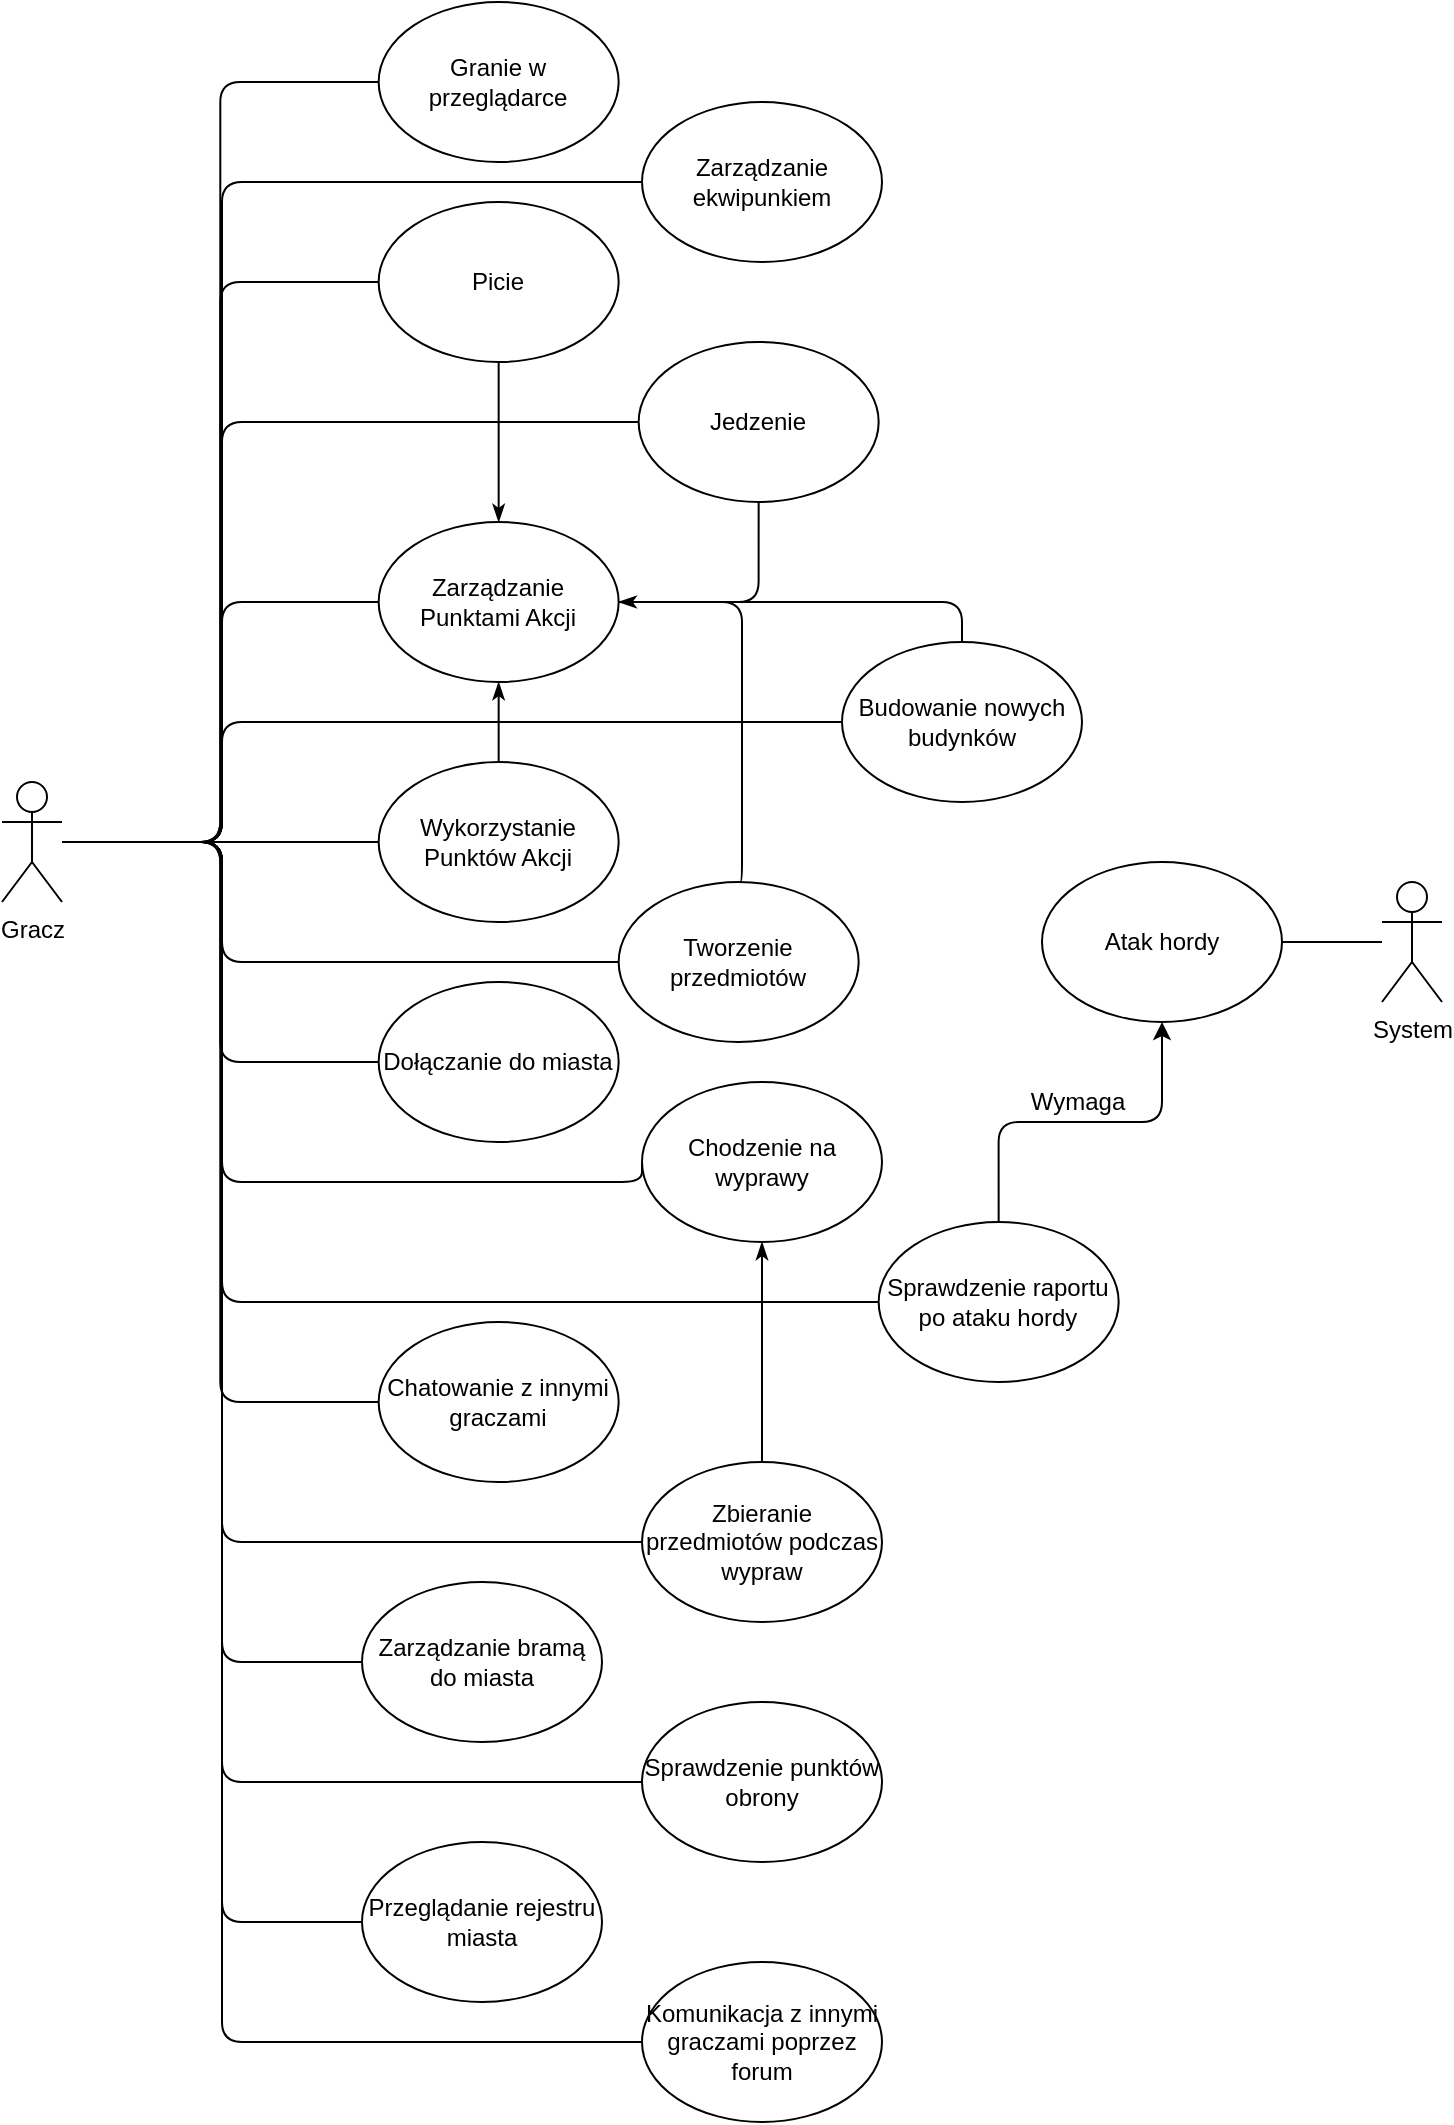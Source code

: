 <mxfile version="12.4.2" type="github" pages="1">
  <diagram id="sbx90NKQ8JtppjE0t-Ym" name="Page-1">
    <mxGraphModel dx="1185" dy="690" grid="1" gridSize="10" guides="1" tooltips="1" connect="1" arrows="1" fold="1" page="1" pageScale="1" pageWidth="827" pageHeight="1169" math="0" shadow="0">
      <root>
        <mxCell id="0"/>
        <mxCell id="1" parent="0"/>
        <mxCell id="Hk6zWukqzI0tbRbYJxlD-14" style="edgeStyle=orthogonalEdgeStyle;rounded=1;orthogonalLoop=1;jettySize=auto;html=1;entryX=0;entryY=0.5;entryDx=0;entryDy=0;endArrow=none;endFill=0;" edge="1" parent="1" source="Hk6zWukqzI0tbRbYJxlD-1" target="Hk6zWukqzI0tbRbYJxlD-7">
          <mxGeometry relative="1" as="geometry">
            <Array as="points">
              <mxPoint x="180" y="440"/>
              <mxPoint x="180" y="320"/>
            </Array>
          </mxGeometry>
        </mxCell>
        <mxCell id="Hk6zWukqzI0tbRbYJxlD-15" style="edgeStyle=orthogonalEdgeStyle;rounded=1;orthogonalLoop=1;jettySize=auto;html=1;entryX=0;entryY=0.5;entryDx=0;entryDy=0;endArrow=none;endFill=0;" edge="1" parent="1" source="Hk6zWukqzI0tbRbYJxlD-1" target="Hk6zWukqzI0tbRbYJxlD-10">
          <mxGeometry relative="1" as="geometry">
            <Array as="points">
              <mxPoint x="180" y="440"/>
              <mxPoint x="180" y="230"/>
            </Array>
          </mxGeometry>
        </mxCell>
        <mxCell id="Hk6zWukqzI0tbRbYJxlD-18" style="edgeStyle=orthogonalEdgeStyle;rounded=1;orthogonalLoop=1;jettySize=auto;html=1;entryX=0;entryY=0.5;entryDx=0;entryDy=0;endArrow=none;endFill=0;" edge="1" parent="1" source="Hk6zWukqzI0tbRbYJxlD-1" target="Hk6zWukqzI0tbRbYJxlD-17">
          <mxGeometry relative="1" as="geometry">
            <Array as="points">
              <mxPoint x="240" y="440"/>
              <mxPoint x="240" y="440"/>
            </Array>
          </mxGeometry>
        </mxCell>
        <mxCell id="Hk6zWukqzI0tbRbYJxlD-23" style="edgeStyle=orthogonalEdgeStyle;rounded=1;orthogonalLoop=1;jettySize=auto;html=1;entryX=0;entryY=0.5;entryDx=0;entryDy=0;endArrow=none;endFill=0;" edge="1" parent="1" source="Hk6zWukqzI0tbRbYJxlD-1" target="Hk6zWukqzI0tbRbYJxlD-20">
          <mxGeometry relative="1" as="geometry"/>
        </mxCell>
        <mxCell id="Hk6zWukqzI0tbRbYJxlD-26" style="edgeStyle=orthogonalEdgeStyle;rounded=1;orthogonalLoop=1;jettySize=auto;html=1;entryX=0;entryY=0.5;entryDx=0;entryDy=0;endArrow=none;endFill=0;" edge="1" parent="1" source="Hk6zWukqzI0tbRbYJxlD-1" target="Hk6zWukqzI0tbRbYJxlD-25">
          <mxGeometry relative="1" as="geometry"/>
        </mxCell>
        <mxCell id="Hk6zWukqzI0tbRbYJxlD-28" style="edgeStyle=orthogonalEdgeStyle;rounded=1;orthogonalLoop=1;jettySize=auto;html=1;entryX=0;entryY=0.5;entryDx=0;entryDy=0;endArrow=none;endFill=0;" edge="1" parent="1" source="Hk6zWukqzI0tbRbYJxlD-1" target="Hk6zWukqzI0tbRbYJxlD-27">
          <mxGeometry relative="1" as="geometry">
            <Array as="points">
              <mxPoint x="180" y="440"/>
              <mxPoint x="180" y="380"/>
            </Array>
          </mxGeometry>
        </mxCell>
        <mxCell id="Hk6zWukqzI0tbRbYJxlD-34" style="edgeStyle=orthogonalEdgeStyle;rounded=1;orthogonalLoop=1;jettySize=auto;html=1;entryX=0;entryY=0.5;entryDx=0;entryDy=0;endArrow=none;endFill=0;" edge="1" parent="1" source="Hk6zWukqzI0tbRbYJxlD-1" target="Hk6zWukqzI0tbRbYJxlD-32">
          <mxGeometry relative="1" as="geometry"/>
        </mxCell>
        <mxCell id="Hk6zWukqzI0tbRbYJxlD-36" style="edgeStyle=orthogonalEdgeStyle;rounded=1;orthogonalLoop=1;jettySize=auto;html=1;entryX=0;entryY=0.5;entryDx=0;entryDy=0;endArrow=none;endFill=0;" edge="1" parent="1" source="Hk6zWukqzI0tbRbYJxlD-1" target="Hk6zWukqzI0tbRbYJxlD-35">
          <mxGeometry relative="1" as="geometry">
            <Array as="points">
              <mxPoint x="180" y="440"/>
              <mxPoint x="180" y="500"/>
            </Array>
          </mxGeometry>
        </mxCell>
        <mxCell id="Hk6zWukqzI0tbRbYJxlD-40" style="edgeStyle=orthogonalEdgeStyle;rounded=1;orthogonalLoop=1;jettySize=auto;html=1;entryX=0;entryY=0.5;entryDx=0;entryDy=0;endArrow=none;endFill=0;" edge="1" parent="1" source="Hk6zWukqzI0tbRbYJxlD-1" target="Hk6zWukqzI0tbRbYJxlD-38">
          <mxGeometry relative="1" as="geometry">
            <Array as="points">
              <mxPoint x="180" y="440"/>
              <mxPoint x="180" y="610"/>
            </Array>
          </mxGeometry>
        </mxCell>
        <mxCell id="Hk6zWukqzI0tbRbYJxlD-42" style="edgeStyle=orthogonalEdgeStyle;rounded=1;orthogonalLoop=1;jettySize=auto;html=1;entryX=0;entryY=0.5;entryDx=0;entryDy=0;endArrow=none;endFill=0;" edge="1" parent="1" source="Hk6zWukqzI0tbRbYJxlD-1" target="Hk6zWukqzI0tbRbYJxlD-41">
          <mxGeometry relative="1" as="geometry">
            <Array as="points">
              <mxPoint x="180" y="440"/>
              <mxPoint x="180" y="790"/>
            </Array>
          </mxGeometry>
        </mxCell>
        <mxCell id="Hk6zWukqzI0tbRbYJxlD-44" style="edgeStyle=orthogonalEdgeStyle;orthogonalLoop=1;jettySize=auto;html=1;entryX=0;entryY=0.5;entryDx=0;entryDy=0;endArrow=none;endFill=0;rounded=1;" edge="1" parent="1" source="Hk6zWukqzI0tbRbYJxlD-1" target="Hk6zWukqzI0tbRbYJxlD-30">
          <mxGeometry relative="1" as="geometry"/>
        </mxCell>
        <mxCell id="Hk6zWukqzI0tbRbYJxlD-46" style="edgeStyle=orthogonalEdgeStyle;rounded=1;orthogonalLoop=1;jettySize=auto;html=1;entryX=0;entryY=0.5;entryDx=0;entryDy=0;endArrow=none;endFill=0;" edge="1" parent="1" source="Hk6zWukqzI0tbRbYJxlD-1" target="Hk6zWukqzI0tbRbYJxlD-45">
          <mxGeometry relative="1" as="geometry">
            <Array as="points">
              <mxPoint x="180" y="440"/>
              <mxPoint x="180" y="850"/>
            </Array>
          </mxGeometry>
        </mxCell>
        <mxCell id="Hk6zWukqzI0tbRbYJxlD-48" style="edgeStyle=orthogonalEdgeStyle;rounded=1;orthogonalLoop=1;jettySize=auto;html=1;entryX=0;entryY=0.5;entryDx=0;entryDy=0;endArrow=none;endFill=0;" edge="1" parent="1" source="Hk6zWukqzI0tbRbYJxlD-1" target="Hk6zWukqzI0tbRbYJxlD-47">
          <mxGeometry relative="1" as="geometry">
            <Array as="points">
              <mxPoint x="180" y="440"/>
              <mxPoint x="180" y="910"/>
            </Array>
          </mxGeometry>
        </mxCell>
        <mxCell id="Hk6zWukqzI0tbRbYJxlD-50" style="edgeStyle=orthogonalEdgeStyle;rounded=1;orthogonalLoop=1;jettySize=auto;html=1;entryX=0;entryY=0.5;entryDx=0;entryDy=0;endArrow=none;endFill=0;" edge="1" parent="1" source="Hk6zWukqzI0tbRbYJxlD-1" target="Hk6zWukqzI0tbRbYJxlD-49">
          <mxGeometry relative="1" as="geometry">
            <Array as="points">
              <mxPoint x="180" y="440"/>
              <mxPoint x="180" y="980"/>
            </Array>
          </mxGeometry>
        </mxCell>
        <mxCell id="Hk6zWukqzI0tbRbYJxlD-52" style="edgeStyle=orthogonalEdgeStyle;rounded=1;orthogonalLoop=1;jettySize=auto;html=1;entryX=0;entryY=0.5;entryDx=0;entryDy=0;endArrow=none;endFill=0;" edge="1" parent="1" source="Hk6zWukqzI0tbRbYJxlD-1" target="Hk6zWukqzI0tbRbYJxlD-51">
          <mxGeometry relative="1" as="geometry">
            <Array as="points">
              <mxPoint x="180" y="440"/>
              <mxPoint x="180" y="1040"/>
            </Array>
          </mxGeometry>
        </mxCell>
        <mxCell id="Hk6zWukqzI0tbRbYJxlD-55" style="edgeStyle=orthogonalEdgeStyle;rounded=1;orthogonalLoop=1;jettySize=auto;html=1;entryX=0;entryY=0.5;entryDx=0;entryDy=0;endArrow=none;endFill=0;" edge="1" parent="1" source="Hk6zWukqzI0tbRbYJxlD-1" target="Hk6zWukqzI0tbRbYJxlD-54">
          <mxGeometry relative="1" as="geometry">
            <Array as="points">
              <mxPoint x="180" y="440"/>
              <mxPoint x="180" y="110"/>
            </Array>
          </mxGeometry>
        </mxCell>
        <mxCell id="Hk6zWukqzI0tbRbYJxlD-60" style="edgeStyle=orthogonalEdgeStyle;rounded=1;orthogonalLoop=1;jettySize=auto;html=1;entryX=0;entryY=0.5;entryDx=0;entryDy=0;endArrow=none;endFill=0;" edge="1" parent="1" source="Hk6zWukqzI0tbRbYJxlD-1" target="Hk6zWukqzI0tbRbYJxlD-59">
          <mxGeometry relative="1" as="geometry">
            <Array as="points">
              <mxPoint x="180" y="440"/>
              <mxPoint x="180" y="670"/>
              <mxPoint x="508" y="670"/>
            </Array>
          </mxGeometry>
        </mxCell>
        <mxCell id="Hk6zWukqzI0tbRbYJxlD-1" value="Gracz" style="shape=umlActor;verticalLabelPosition=bottom;labelBackgroundColor=#ffffff;verticalAlign=top;html=1;outlineConnect=0;" vertex="1" parent="1">
          <mxGeometry x="70" y="410" width="30" height="60" as="geometry"/>
        </mxCell>
        <mxCell id="Hk6zWukqzI0tbRbYJxlD-7" value="Zarządzanie Punktami Akcji" style="ellipse;whiteSpace=wrap;html=1;" vertex="1" parent="1">
          <mxGeometry x="258.33" y="280" width="120" height="80" as="geometry"/>
        </mxCell>
        <mxCell id="Hk6zWukqzI0tbRbYJxlD-22" style="edgeStyle=orthogonalEdgeStyle;rounded=1;orthogonalLoop=1;jettySize=auto;html=1;entryX=1;entryY=0.5;entryDx=0;entryDy=0;endArrow=classicThin;endFill=1;exitX=0.5;exitY=1;exitDx=0;exitDy=0;" edge="1" parent="1" source="Hk6zWukqzI0tbRbYJxlD-10" target="Hk6zWukqzI0tbRbYJxlD-7">
          <mxGeometry relative="1" as="geometry"/>
        </mxCell>
        <mxCell id="Hk6zWukqzI0tbRbYJxlD-10" value="Jedzenie" style="ellipse;whiteSpace=wrap;html=1;" vertex="1" parent="1">
          <mxGeometry x="388.33" y="190" width="120" height="80" as="geometry"/>
        </mxCell>
        <mxCell id="Hk6zWukqzI0tbRbYJxlD-19" style="edgeStyle=orthogonalEdgeStyle;rounded=1;orthogonalLoop=1;jettySize=auto;html=1;exitX=0.5;exitY=0;exitDx=0;exitDy=0;entryX=0.5;entryY=1;entryDx=0;entryDy=0;endArrow=classicThin;endFill=1;" edge="1" parent="1" source="Hk6zWukqzI0tbRbYJxlD-17" target="Hk6zWukqzI0tbRbYJxlD-7">
          <mxGeometry relative="1" as="geometry"/>
        </mxCell>
        <mxCell id="Hk6zWukqzI0tbRbYJxlD-17" value="Wykorzystanie Punktów Akcji" style="ellipse;whiteSpace=wrap;html=1;" vertex="1" parent="1">
          <mxGeometry x="258.33" y="400" width="120" height="80" as="geometry"/>
        </mxCell>
        <mxCell id="Hk6zWukqzI0tbRbYJxlD-24" style="edgeStyle=orthogonalEdgeStyle;rounded=1;orthogonalLoop=1;jettySize=auto;html=1;entryX=0.5;entryY=0;entryDx=0;entryDy=0;endArrow=classicThin;endFill=1;" edge="1" parent="1" source="Hk6zWukqzI0tbRbYJxlD-20" target="Hk6zWukqzI0tbRbYJxlD-7">
          <mxGeometry relative="1" as="geometry"/>
        </mxCell>
        <mxCell id="Hk6zWukqzI0tbRbYJxlD-20" value="Picie" style="ellipse;whiteSpace=wrap;html=1;" vertex="1" parent="1">
          <mxGeometry x="258.33" y="120" width="120" height="80" as="geometry"/>
        </mxCell>
        <mxCell id="Hk6zWukqzI0tbRbYJxlD-25" value="Dołączanie do miasta" style="ellipse;whiteSpace=wrap;html=1;" vertex="1" parent="1">
          <mxGeometry x="258.33" y="510" width="120" height="80" as="geometry"/>
        </mxCell>
        <mxCell id="Hk6zWukqzI0tbRbYJxlD-29" style="edgeStyle=orthogonalEdgeStyle;rounded=1;orthogonalLoop=1;jettySize=auto;html=1;entryX=1;entryY=0.5;entryDx=0;entryDy=0;endArrow=none;endFill=0;exitX=0.5;exitY=0;exitDx=0;exitDy=0;" edge="1" parent="1" source="Hk6zWukqzI0tbRbYJxlD-27" target="Hk6zWukqzI0tbRbYJxlD-7">
          <mxGeometry relative="1" as="geometry"/>
        </mxCell>
        <mxCell id="Hk6zWukqzI0tbRbYJxlD-27" value="Budowanie nowych budynków" style="ellipse;whiteSpace=wrap;html=1;" vertex="1" parent="1">
          <mxGeometry x="490" y="340" width="120" height="80" as="geometry"/>
        </mxCell>
        <mxCell id="Hk6zWukqzI0tbRbYJxlD-30" value="Granie w przeglądarce" style="ellipse;whiteSpace=wrap;html=1;" vertex="1" parent="1">
          <mxGeometry x="258.33" y="20" width="120" height="80" as="geometry"/>
        </mxCell>
        <mxCell id="Hk6zWukqzI0tbRbYJxlD-32" value="Chatowanie z innymi graczami" style="ellipse;whiteSpace=wrap;html=1;" vertex="1" parent="1">
          <mxGeometry x="258.33" y="680" width="120" height="80" as="geometry"/>
        </mxCell>
        <mxCell id="Hk6zWukqzI0tbRbYJxlD-37" style="edgeStyle=orthogonalEdgeStyle;rounded=1;orthogonalLoop=1;jettySize=auto;html=1;entryX=1;entryY=0.5;entryDx=0;entryDy=0;endArrow=none;endFill=0;exitX=0.5;exitY=0;exitDx=0;exitDy=0;" edge="1" parent="1" source="Hk6zWukqzI0tbRbYJxlD-35" target="Hk6zWukqzI0tbRbYJxlD-7">
          <mxGeometry relative="1" as="geometry">
            <Array as="points">
              <mxPoint x="440" y="460"/>
              <mxPoint x="440" y="320"/>
            </Array>
          </mxGeometry>
        </mxCell>
        <mxCell id="Hk6zWukqzI0tbRbYJxlD-35" value="Tworzenie przedmiotów" style="ellipse;whiteSpace=wrap;html=1;" vertex="1" parent="1">
          <mxGeometry x="378.33" y="460" width="120" height="80" as="geometry"/>
        </mxCell>
        <mxCell id="Hk6zWukqzI0tbRbYJxlD-38" value="Chodzenie na wyprawy" style="ellipse;whiteSpace=wrap;html=1;" vertex="1" parent="1">
          <mxGeometry x="390" y="560" width="120" height="80" as="geometry"/>
        </mxCell>
        <mxCell id="Hk6zWukqzI0tbRbYJxlD-43" style="edgeStyle=orthogonalEdgeStyle;rounded=1;orthogonalLoop=1;jettySize=auto;html=1;entryX=0.5;entryY=1;entryDx=0;entryDy=0;endArrow=classicThin;endFill=1;" edge="1" parent="1" source="Hk6zWukqzI0tbRbYJxlD-41" target="Hk6zWukqzI0tbRbYJxlD-38">
          <mxGeometry relative="1" as="geometry">
            <mxPoint x="450" y="710" as="targetPoint"/>
          </mxGeometry>
        </mxCell>
        <mxCell id="Hk6zWukqzI0tbRbYJxlD-41" value="Zbieranie przedmiotów podczas wypraw" style="ellipse;whiteSpace=wrap;html=1;" vertex="1" parent="1">
          <mxGeometry x="390" y="750" width="120" height="80" as="geometry"/>
        </mxCell>
        <mxCell id="Hk6zWukqzI0tbRbYJxlD-45" value="Zarządzanie bramą do miasta" style="ellipse;whiteSpace=wrap;html=1;" vertex="1" parent="1">
          <mxGeometry x="250" y="810" width="120" height="80" as="geometry"/>
        </mxCell>
        <mxCell id="Hk6zWukqzI0tbRbYJxlD-47" value="Sprawdzenie punktów obrony" style="ellipse;whiteSpace=wrap;html=1;" vertex="1" parent="1">
          <mxGeometry x="390" y="870" width="120" height="80" as="geometry"/>
        </mxCell>
        <mxCell id="Hk6zWukqzI0tbRbYJxlD-49" value="Przeglądanie rejestru miasta" style="ellipse;whiteSpace=wrap;html=1;" vertex="1" parent="1">
          <mxGeometry x="250.0" y="940" width="120" height="80" as="geometry"/>
        </mxCell>
        <mxCell id="Hk6zWukqzI0tbRbYJxlD-51" value="Komunikacja z innymi graczami poprzez forum" style="ellipse;whiteSpace=wrap;html=1;" vertex="1" parent="1">
          <mxGeometry x="390" y="1000" width="120" height="80" as="geometry"/>
        </mxCell>
        <mxCell id="Hk6zWukqzI0tbRbYJxlD-54" value="Zarządzanie ekwipunkiem" style="ellipse;whiteSpace=wrap;html=1;" vertex="1" parent="1">
          <mxGeometry x="390" y="70" width="120" height="80" as="geometry"/>
        </mxCell>
        <mxCell id="Hk6zWukqzI0tbRbYJxlD-58" style="edgeStyle=orthogonalEdgeStyle;rounded=1;orthogonalLoop=1;jettySize=auto;html=1;endArrow=none;endFill=0;entryX=1;entryY=0.5;entryDx=0;entryDy=0;" edge="1" parent="1" source="Hk6zWukqzI0tbRbYJxlD-56" target="Hk6zWukqzI0tbRbYJxlD-57">
          <mxGeometry relative="1" as="geometry">
            <mxPoint x="720" y="490.0" as="targetPoint"/>
          </mxGeometry>
        </mxCell>
        <mxCell id="Hk6zWukqzI0tbRbYJxlD-56" value="System" style="shape=umlActor;verticalLabelPosition=bottom;labelBackgroundColor=#ffffff;verticalAlign=top;html=1;outlineConnect=0;" vertex="1" parent="1">
          <mxGeometry x="760" y="460" width="30" height="60" as="geometry"/>
        </mxCell>
        <mxCell id="Hk6zWukqzI0tbRbYJxlD-57" value="Atak hordy" style="ellipse;whiteSpace=wrap;html=1;" vertex="1" parent="1">
          <mxGeometry x="590" y="450" width="120" height="80" as="geometry"/>
        </mxCell>
        <mxCell id="Hk6zWukqzI0tbRbYJxlD-64" style="edgeStyle=orthogonalEdgeStyle;rounded=1;orthogonalLoop=1;jettySize=auto;html=1;entryX=0.5;entryY=1;entryDx=0;entryDy=0;endArrow=classic;endFill=1;" edge="1" parent="1" source="Hk6zWukqzI0tbRbYJxlD-59" target="Hk6zWukqzI0tbRbYJxlD-57">
          <mxGeometry relative="1" as="geometry"/>
        </mxCell>
        <mxCell id="Hk6zWukqzI0tbRbYJxlD-59" value="Sprawdzenie raportu po ataku hordy" style="ellipse;whiteSpace=wrap;html=1;" vertex="1" parent="1">
          <mxGeometry x="508.33" y="630.0" width="120" height="80" as="geometry"/>
        </mxCell>
        <mxCell id="Hk6zWukqzI0tbRbYJxlD-62" value="Wymaga" style="text;html=1;strokeColor=none;fillColor=none;align=center;verticalAlign=middle;whiteSpace=wrap;rounded=0;" vertex="1" parent="1">
          <mxGeometry x="588.33" y="560" width="40" height="20" as="geometry"/>
        </mxCell>
      </root>
    </mxGraphModel>
  </diagram>
</mxfile>
